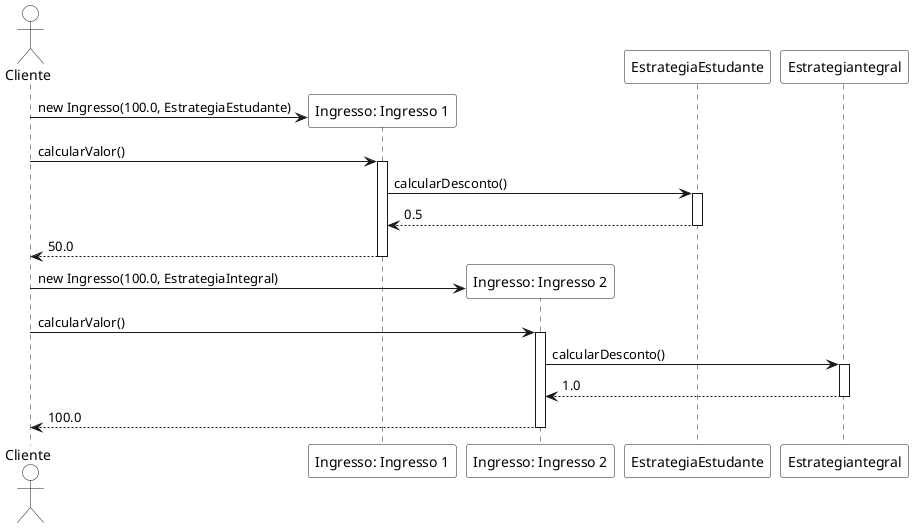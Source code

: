 @startuml
skinparam ActorBackgroundColor white
skinparam ParticipantBackgroundColor white

actor Cliente as cliente
participant "Ingresso: Ingresso 1" as ingresso1
participant "Ingresso: Ingresso 2" as ingresso2
participant "EstrategiaEstudante" as estrategia1
participant "Estrategiantegral" as estrategia2

cliente -> ingresso1 **: new Ingresso(100.0, EstrategiaEstudante)
cliente -> ingresso1 ++: calcularValor()
	ingresso1 -> estrategia1 ++: calcularDesconto()
	return 0.5
return 50.0

cliente -> ingresso2 **: new Ingresso(100.0, EstrategiaIntegral)
cliente -> ingresso2 ++: calcularValor()
	ingresso2 -> estrategia2 ++: calcularDesconto()
	return 1.0
return 100.0
@enduml